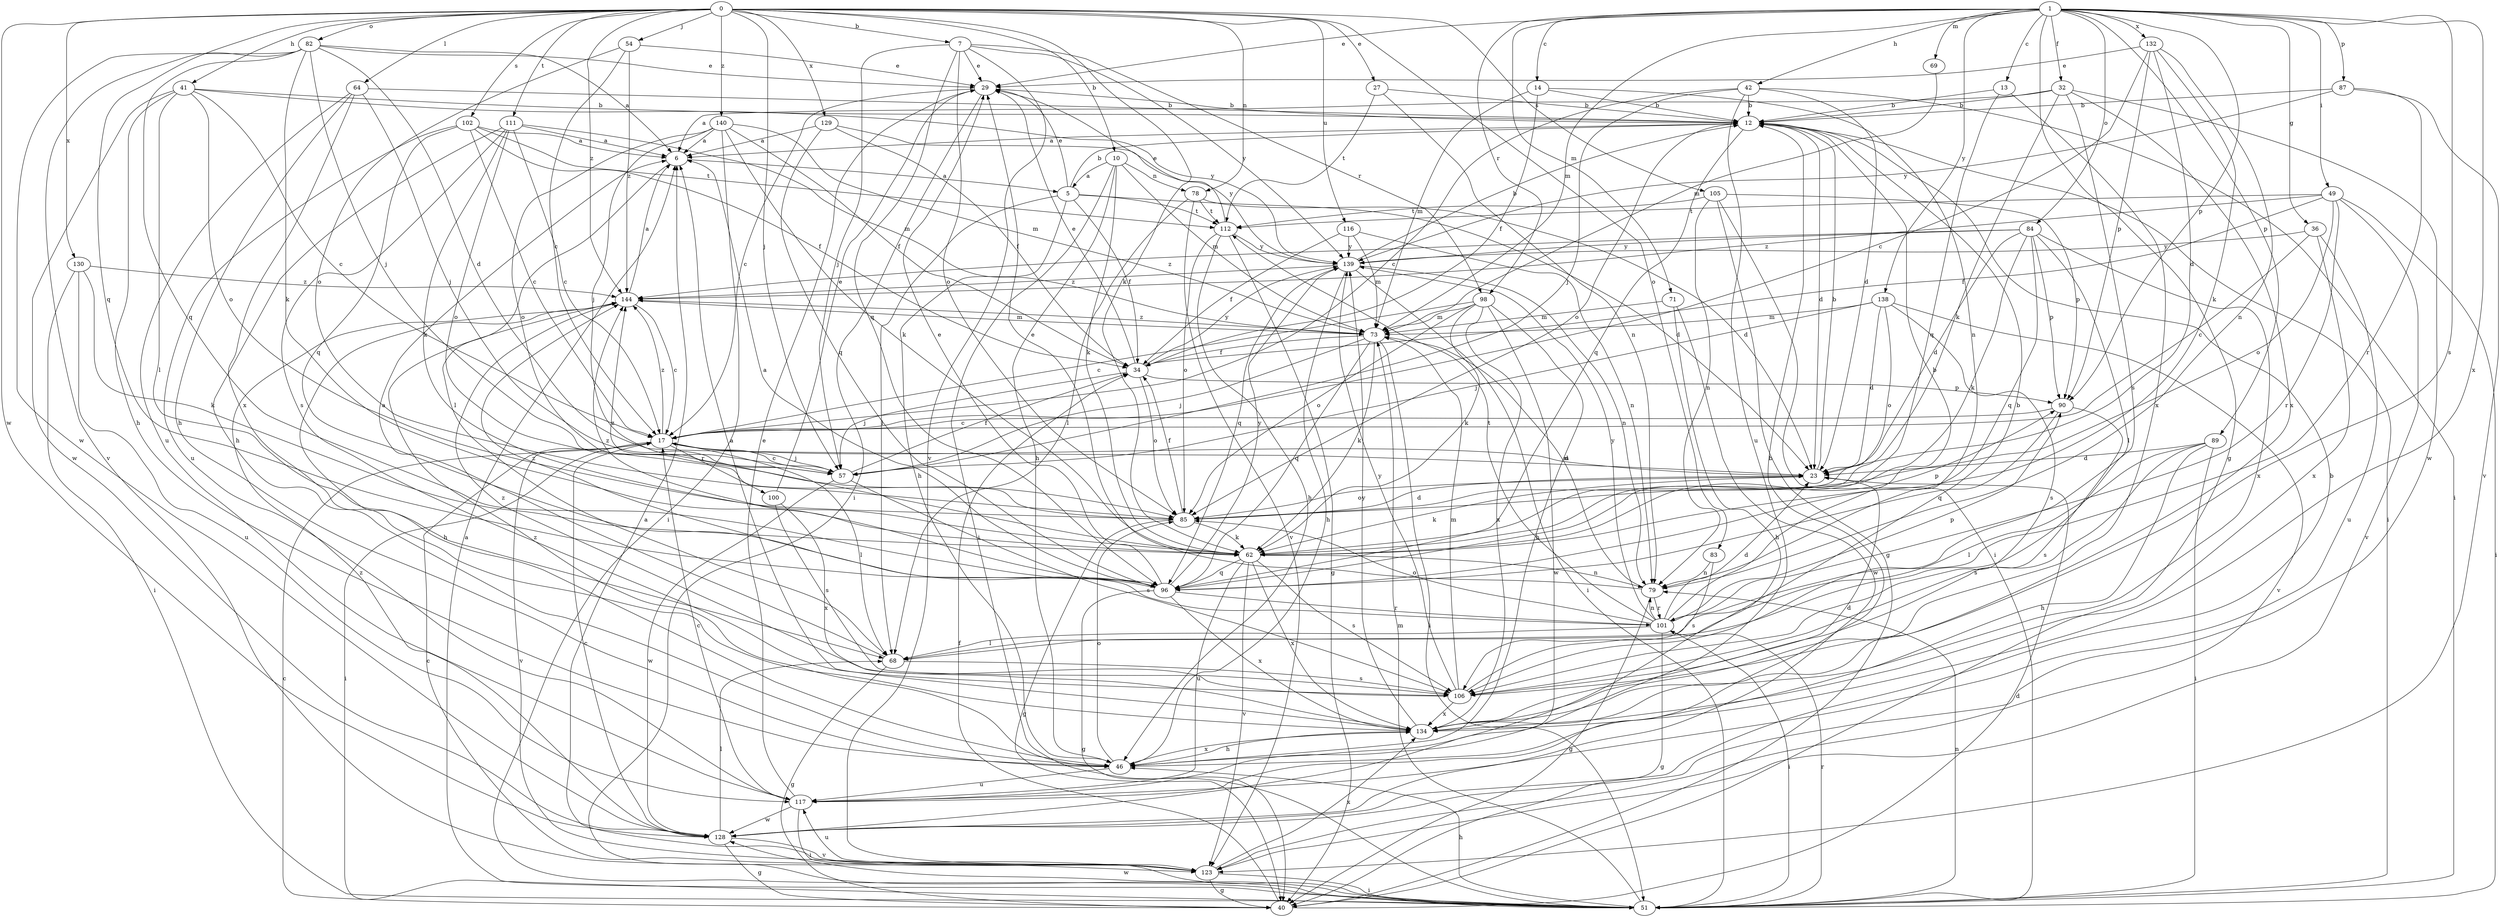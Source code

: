 strict digraph  {
0;
1;
5;
6;
7;
10;
12;
13;
14;
17;
23;
27;
29;
32;
34;
36;
40;
41;
42;
46;
49;
51;
54;
57;
62;
64;
68;
69;
71;
73;
78;
79;
82;
83;
84;
85;
87;
89;
90;
96;
98;
100;
101;
102;
105;
106;
111;
112;
116;
117;
123;
128;
129;
130;
132;
134;
138;
139;
140;
144;
0 -> 7  [label=b];
0 -> 10  [label=b];
0 -> 27  [label=e];
0 -> 41  [label=h];
0 -> 54  [label=j];
0 -> 57  [label=j];
0 -> 62  [label=k];
0 -> 64  [label=l];
0 -> 78  [label=n];
0 -> 82  [label=o];
0 -> 83  [label=o];
0 -> 96  [label=q];
0 -> 102  [label=s];
0 -> 105  [label=s];
0 -> 111  [label=t];
0 -> 116  [label=u];
0 -> 128  [label=w];
0 -> 129  [label=x];
0 -> 130  [label=x];
0 -> 140  [label=z];
0 -> 144  [label=z];
1 -> 13  [label=c];
1 -> 14  [label=c];
1 -> 29  [label=e];
1 -> 32  [label=f];
1 -> 36  [label=g];
1 -> 40  [label=g];
1 -> 42  [label=h];
1 -> 49  [label=i];
1 -> 69  [label=m];
1 -> 71  [label=m];
1 -> 73  [label=m];
1 -> 84  [label=o];
1 -> 87  [label=p];
1 -> 89  [label=p];
1 -> 90  [label=p];
1 -> 98  [label=r];
1 -> 106  [label=s];
1 -> 132  [label=x];
1 -> 134  [label=x];
1 -> 138  [label=y];
5 -> 12  [label=b];
5 -> 23  [label=d];
5 -> 29  [label=e];
5 -> 34  [label=f];
5 -> 46  [label=h];
5 -> 68  [label=l];
5 -> 112  [label=t];
6 -> 5  [label=a];
6 -> 68  [label=l];
7 -> 29  [label=e];
7 -> 57  [label=j];
7 -> 85  [label=o];
7 -> 96  [label=q];
7 -> 98  [label=r];
7 -> 123  [label=v];
7 -> 139  [label=y];
10 -> 5  [label=a];
10 -> 46  [label=h];
10 -> 51  [label=i];
10 -> 62  [label=k];
10 -> 73  [label=m];
10 -> 78  [label=n];
12 -> 6  [label=a];
12 -> 23  [label=d];
12 -> 51  [label=i];
12 -> 85  [label=o];
12 -> 96  [label=q];
13 -> 12  [label=b];
13 -> 96  [label=q];
13 -> 134  [label=x];
14 -> 12  [label=b];
14 -> 34  [label=f];
14 -> 73  [label=m];
14 -> 79  [label=n];
17 -> 23  [label=d];
17 -> 51  [label=i];
17 -> 57  [label=j];
17 -> 68  [label=l];
17 -> 100  [label=r];
17 -> 123  [label=v];
17 -> 144  [label=z];
23 -> 12  [label=b];
23 -> 62  [label=k];
23 -> 85  [label=o];
27 -> 12  [label=b];
27 -> 79  [label=n];
27 -> 112  [label=t];
29 -> 12  [label=b];
29 -> 17  [label=c];
29 -> 51  [label=i];
32 -> 6  [label=a];
32 -> 12  [label=b];
32 -> 62  [label=k];
32 -> 106  [label=s];
32 -> 128  [label=w];
32 -> 134  [label=x];
34 -> 29  [label=e];
34 -> 57  [label=j];
34 -> 85  [label=o];
34 -> 90  [label=p];
34 -> 139  [label=y];
36 -> 17  [label=c];
36 -> 117  [label=u];
36 -> 134  [label=x];
36 -> 139  [label=y];
40 -> 17  [label=c];
40 -> 23  [label=d];
40 -> 34  [label=f];
41 -> 12  [label=b];
41 -> 17  [label=c];
41 -> 46  [label=h];
41 -> 68  [label=l];
41 -> 85  [label=o];
41 -> 128  [label=w];
41 -> 139  [label=y];
42 -> 12  [label=b];
42 -> 17  [label=c];
42 -> 23  [label=d];
42 -> 51  [label=i];
42 -> 57  [label=j];
42 -> 117  [label=u];
46 -> 85  [label=o];
46 -> 117  [label=u];
46 -> 134  [label=x];
46 -> 144  [label=z];
49 -> 34  [label=f];
49 -> 51  [label=i];
49 -> 85  [label=o];
49 -> 101  [label=r];
49 -> 112  [label=t];
49 -> 123  [label=v];
49 -> 144  [label=z];
51 -> 6  [label=a];
51 -> 46  [label=h];
51 -> 73  [label=m];
51 -> 79  [label=n];
51 -> 101  [label=r];
51 -> 128  [label=w];
54 -> 17  [label=c];
54 -> 29  [label=e];
54 -> 85  [label=o];
54 -> 144  [label=z];
57 -> 17  [label=c];
57 -> 34  [label=f];
57 -> 106  [label=s];
57 -> 128  [label=w];
62 -> 79  [label=n];
62 -> 90  [label=p];
62 -> 96  [label=q];
62 -> 106  [label=s];
62 -> 117  [label=u];
62 -> 123  [label=v];
62 -> 134  [label=x];
62 -> 144  [label=z];
64 -> 12  [label=b];
64 -> 46  [label=h];
64 -> 57  [label=j];
64 -> 117  [label=u];
64 -> 134  [label=x];
68 -> 6  [label=a];
68 -> 40  [label=g];
68 -> 106  [label=s];
69 -> 73  [label=m];
71 -> 46  [label=h];
71 -> 73  [label=m];
71 -> 128  [label=w];
73 -> 34  [label=f];
73 -> 51  [label=i];
73 -> 57  [label=j];
73 -> 62  [label=k];
73 -> 96  [label=q];
73 -> 144  [label=z];
78 -> 23  [label=d];
78 -> 68  [label=l];
78 -> 112  [label=t];
78 -> 123  [label=v];
79 -> 29  [label=e];
79 -> 40  [label=g];
79 -> 73  [label=m];
79 -> 101  [label=r];
82 -> 6  [label=a];
82 -> 23  [label=d];
82 -> 29  [label=e];
82 -> 57  [label=j];
82 -> 62  [label=k];
82 -> 96  [label=q];
82 -> 123  [label=v];
82 -> 128  [label=w];
83 -> 79  [label=n];
83 -> 106  [label=s];
84 -> 23  [label=d];
84 -> 62  [label=k];
84 -> 68  [label=l];
84 -> 90  [label=p];
84 -> 96  [label=q];
84 -> 134  [label=x];
84 -> 139  [label=y];
84 -> 144  [label=z];
85 -> 23  [label=d];
85 -> 34  [label=f];
85 -> 40  [label=g];
85 -> 62  [label=k];
87 -> 12  [label=b];
87 -> 101  [label=r];
87 -> 123  [label=v];
87 -> 139  [label=y];
89 -> 23  [label=d];
89 -> 46  [label=h];
89 -> 51  [label=i];
89 -> 68  [label=l];
89 -> 106  [label=s];
90 -> 17  [label=c];
90 -> 96  [label=q];
90 -> 106  [label=s];
96 -> 6  [label=a];
96 -> 29  [label=e];
96 -> 40  [label=g];
96 -> 101  [label=r];
96 -> 134  [label=x];
96 -> 139  [label=y];
96 -> 144  [label=z];
98 -> 17  [label=c];
98 -> 46  [label=h];
98 -> 62  [label=k];
98 -> 73  [label=m];
98 -> 85  [label=o];
98 -> 128  [label=w];
98 -> 134  [label=x];
100 -> 29  [label=e];
100 -> 106  [label=s];
100 -> 134  [label=x];
101 -> 12  [label=b];
101 -> 23  [label=d];
101 -> 40  [label=g];
101 -> 51  [label=i];
101 -> 68  [label=l];
101 -> 79  [label=n];
101 -> 85  [label=o];
101 -> 90  [label=p];
101 -> 112  [label=t];
101 -> 139  [label=y];
101 -> 144  [label=z];
102 -> 6  [label=a];
102 -> 17  [label=c];
102 -> 34  [label=f];
102 -> 96  [label=q];
102 -> 112  [label=t];
102 -> 117  [label=u];
105 -> 40  [label=g];
105 -> 51  [label=i];
105 -> 79  [label=n];
105 -> 90  [label=p];
105 -> 112  [label=t];
106 -> 12  [label=b];
106 -> 73  [label=m];
106 -> 134  [label=x];
106 -> 139  [label=y];
106 -> 144  [label=z];
111 -> 6  [label=a];
111 -> 17  [label=c];
111 -> 46  [label=h];
111 -> 62  [label=k];
111 -> 73  [label=m];
111 -> 85  [label=o];
111 -> 106  [label=s];
112 -> 29  [label=e];
112 -> 40  [label=g];
112 -> 46  [label=h];
112 -> 85  [label=o];
112 -> 139  [label=y];
116 -> 34  [label=f];
116 -> 73  [label=m];
116 -> 79  [label=n];
116 -> 139  [label=y];
117 -> 12  [label=b];
117 -> 17  [label=c];
117 -> 29  [label=e];
117 -> 51  [label=i];
117 -> 128  [label=w];
123 -> 6  [label=a];
123 -> 17  [label=c];
123 -> 40  [label=g];
123 -> 51  [label=i];
123 -> 117  [label=u];
123 -> 134  [label=x];
128 -> 12  [label=b];
128 -> 17  [label=c];
128 -> 40  [label=g];
128 -> 68  [label=l];
128 -> 123  [label=v];
128 -> 144  [label=z];
129 -> 6  [label=a];
129 -> 34  [label=f];
129 -> 96  [label=q];
129 -> 139  [label=y];
130 -> 51  [label=i];
130 -> 62  [label=k];
130 -> 117  [label=u];
130 -> 144  [label=z];
132 -> 17  [label=c];
132 -> 23  [label=d];
132 -> 29  [label=e];
132 -> 62  [label=k];
132 -> 79  [label=n];
132 -> 90  [label=p];
134 -> 6  [label=a];
134 -> 23  [label=d];
134 -> 46  [label=h];
134 -> 139  [label=y];
138 -> 23  [label=d];
138 -> 57  [label=j];
138 -> 73  [label=m];
138 -> 85  [label=o];
138 -> 106  [label=s];
138 -> 123  [label=v];
139 -> 12  [label=b];
139 -> 46  [label=h];
139 -> 51  [label=i];
139 -> 79  [label=n];
139 -> 96  [label=q];
139 -> 144  [label=z];
140 -> 6  [label=a];
140 -> 34  [label=f];
140 -> 51  [label=i];
140 -> 57  [label=j];
140 -> 62  [label=k];
140 -> 73  [label=m];
140 -> 85  [label=o];
144 -> 6  [label=a];
144 -> 17  [label=c];
144 -> 46  [label=h];
144 -> 73  [label=m];
}
